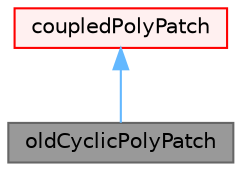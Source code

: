 digraph "oldCyclicPolyPatch"
{
 // LATEX_PDF_SIZE
  bgcolor="transparent";
  edge [fontname=Helvetica,fontsize=10,labelfontname=Helvetica,labelfontsize=10];
  node [fontname=Helvetica,fontsize=10,shape=box,height=0.2,width=0.4];
  Node1 [id="Node000001",label="oldCyclicPolyPatch",height=0.2,width=0.4,color="gray40", fillcolor="grey60", style="filled", fontcolor="black",tooltip="'old' style cyclic polyPatch with all faces in single patch. Does ordering but cannot be used to run...."];
  Node2 -> Node1 [id="edge1_Node000001_Node000002",dir="back",color="steelblue1",style="solid",tooltip=" "];
  Node2 [id="Node000002",label="coupledPolyPatch",height=0.2,width=0.4,color="red", fillcolor="#FFF0F0", style="filled",URL="$classFoam_1_1coupledPolyPatch.html",tooltip="The coupledPolyPatch is an abstract base class for patches that couple regions of the computational d..."];
}
